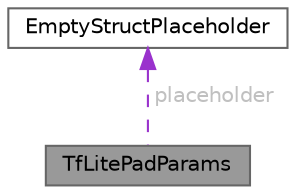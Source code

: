 digraph "TfLitePadParams"
{
 // LATEX_PDF_SIZE
  bgcolor="transparent";
  edge [fontname=Helvetica,fontsize=10,labelfontname=Helvetica,labelfontsize=10];
  node [fontname=Helvetica,fontsize=10,shape=box,height=0.2,width=0.4];
  Node1 [id="Node000001",label="TfLitePadParams",height=0.2,width=0.4,color="gray40", fillcolor="grey60", style="filled", fontcolor="black",tooltip=" "];
  Node2 -> Node1 [id="edge1_Node000001_Node000002",dir="back",color="darkorchid3",style="dashed",tooltip=" ",label=" placeholder",fontcolor="grey" ];
  Node2 [id="Node000002",label="EmptyStructPlaceholder",height=0.2,width=0.4,color="gray40", fillcolor="white", style="filled",URL="$struct_empty_struct_placeholder.html",tooltip=" "];
}
